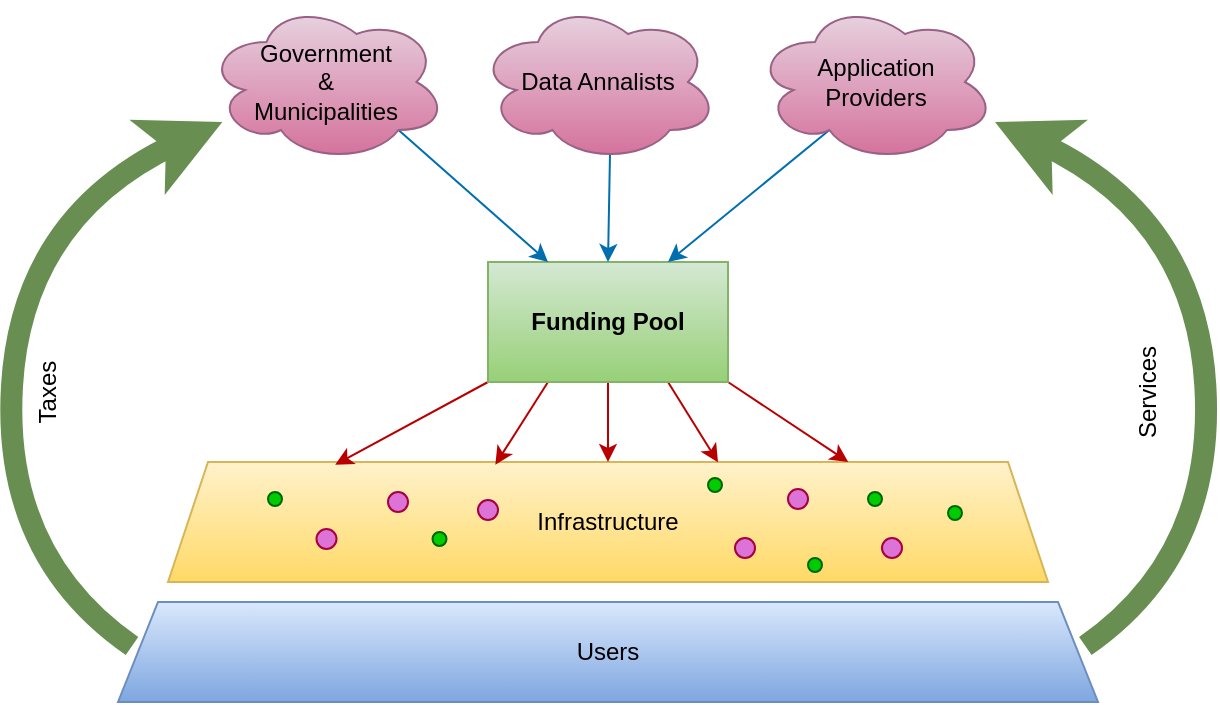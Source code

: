 <mxfile version="21.7.5" type="github">
  <diagram name="Page-1" id="vC63wHf21_1-IpedcLhs">
    <mxGraphModel dx="1063" dy="612" grid="1" gridSize="10" guides="1" tooltips="1" connect="1" arrows="1" fold="1" page="1" pageScale="1" pageWidth="850" pageHeight="1100" math="0" shadow="0">
      <root>
        <mxCell id="0" />
        <mxCell id="1" parent="0" />
        <mxCell id="qNZ7FqDkXa0m-c6XOhDS-5" value="Infrastructure" style="shape=trapezoid;perimeter=trapezoidPerimeter;whiteSpace=wrap;html=1;fixedSize=1;fillColor=#fff2cc;gradientColor=#ffd966;strokeColor=#d6b656;" vertex="1" parent="1">
          <mxGeometry x="210" y="620" width="440" height="60" as="geometry" />
        </mxCell>
        <mxCell id="qNZ7FqDkXa0m-c6XOhDS-1" value="" style="ellipse;whiteSpace=wrap;html=1;aspect=fixed;labelBackgroundColor=default;strokeColor=#006600;fontFamily=Helvetica;fontSize=12;fontColor=#ffffff;fillColor=#00CC00;" vertex="1" parent="1">
          <mxGeometry x="342.25" y="655" width="7" height="7" as="geometry" />
        </mxCell>
        <mxCell id="qNZ7FqDkXa0m-c6XOhDS-2" value="" style="ellipse;whiteSpace=wrap;html=1;aspect=fixed;labelBackgroundColor=default;strokeColor=#A50040;fontFamily=Helvetica;fontSize=12;fontColor=#ffffff;fillColor=#DE73D7;" vertex="1" parent="1">
          <mxGeometry x="320" y="635" width="10" height="10" as="geometry" />
        </mxCell>
        <mxCell id="qNZ7FqDkXa0m-c6XOhDS-7" value="" style="ellipse;whiteSpace=wrap;html=1;aspect=fixed;labelBackgroundColor=default;strokeColor=#A50040;fontFamily=Helvetica;fontSize=12;fontColor=#ffffff;fillColor=#DE73D7;" vertex="1" parent="1">
          <mxGeometry x="520" y="633.5" width="10" height="10" as="geometry" />
        </mxCell>
        <mxCell id="qNZ7FqDkXa0m-c6XOhDS-8" value="" style="ellipse;whiteSpace=wrap;html=1;aspect=fixed;labelBackgroundColor=default;strokeColor=#A50040;fontFamily=Helvetica;fontSize=12;fontColor=#ffffff;fillColor=#DE73D7;" vertex="1" parent="1">
          <mxGeometry x="284.25" y="653.5" width="10" height="10" as="geometry" />
        </mxCell>
        <mxCell id="qNZ7FqDkXa0m-c6XOhDS-9" value="" style="ellipse;whiteSpace=wrap;html=1;aspect=fixed;labelBackgroundColor=default;strokeColor=#A50040;fontFamily=Helvetica;fontSize=12;fontColor=#ffffff;fillColor=#DE73D7;" vertex="1" parent="1">
          <mxGeometry x="567" y="658" width="10" height="10" as="geometry" />
        </mxCell>
        <mxCell id="qNZ7FqDkXa0m-c6XOhDS-10" value="" style="ellipse;whiteSpace=wrap;html=1;aspect=fixed;labelBackgroundColor=default;strokeColor=#A50040;fontFamily=Helvetica;fontSize=12;fontColor=#ffffff;fillColor=#DE73D7;" vertex="1" parent="1">
          <mxGeometry x="493.5" y="658" width="10" height="10" as="geometry" />
        </mxCell>
        <mxCell id="qNZ7FqDkXa0m-c6XOhDS-11" value="" style="ellipse;whiteSpace=wrap;html=1;aspect=fixed;labelBackgroundColor=default;strokeColor=#A50040;fontFamily=Helvetica;fontSize=12;fontColor=#ffffff;fillColor=#DE73D7;" vertex="1" parent="1">
          <mxGeometry x="365" y="639" width="10" height="10" as="geometry" />
        </mxCell>
        <mxCell id="qNZ7FqDkXa0m-c6XOhDS-13" value="" style="ellipse;whiteSpace=wrap;html=1;aspect=fixed;labelBackgroundColor=default;strokeColor=#006600;fontFamily=Helvetica;fontSize=12;fontColor=#ffffff;fillColor=#00CC00;" vertex="1" parent="1">
          <mxGeometry x="600" y="642" width="7" height="7" as="geometry" />
        </mxCell>
        <mxCell id="qNZ7FqDkXa0m-c6XOhDS-14" value="" style="ellipse;whiteSpace=wrap;html=1;aspect=fixed;labelBackgroundColor=default;strokeColor=#006600;fontFamily=Helvetica;fontSize=12;fontColor=#ffffff;fillColor=#00CC00;" vertex="1" parent="1">
          <mxGeometry x="480" y="628" width="7" height="7" as="geometry" />
        </mxCell>
        <mxCell id="qNZ7FqDkXa0m-c6XOhDS-15" value="" style="ellipse;whiteSpace=wrap;html=1;aspect=fixed;labelBackgroundColor=default;strokeColor=#006600;fontFamily=Helvetica;fontSize=12;fontColor=#ffffff;fillColor=#00CC00;" vertex="1" parent="1">
          <mxGeometry x="260" y="635" width="7" height="7" as="geometry" />
        </mxCell>
        <mxCell id="qNZ7FqDkXa0m-c6XOhDS-16" value="" style="ellipse;whiteSpace=wrap;html=1;aspect=fixed;labelBackgroundColor=default;strokeColor=#006600;fontFamily=Helvetica;fontSize=12;fontColor=#ffffff;fillColor=#00CC00;" vertex="1" parent="1">
          <mxGeometry x="530" y="668" width="7" height="7" as="geometry" />
        </mxCell>
        <mxCell id="qNZ7FqDkXa0m-c6XOhDS-17" value="" style="ellipse;whiteSpace=wrap;html=1;aspect=fixed;labelBackgroundColor=default;strokeColor=#006600;fontFamily=Helvetica;fontSize=12;fontColor=#ffffff;fillColor=#00CC00;" vertex="1" parent="1">
          <mxGeometry x="560" y="635" width="7" height="7" as="geometry" />
        </mxCell>
        <mxCell id="qNZ7FqDkXa0m-c6XOhDS-22" value="Users" style="shape=trapezoid;perimeter=trapezoidPerimeter;whiteSpace=wrap;html=1;fixedSize=1;fillColor=#dae8fc;gradientColor=#7ea6e0;strokeColor=#6c8ebf;" vertex="1" parent="1">
          <mxGeometry x="185" y="690" width="490" height="50" as="geometry" />
        </mxCell>
        <mxCell id="qNZ7FqDkXa0m-c6XOhDS-29" style="rounded=0;orthogonalLoop=1;jettySize=auto;html=1;exitX=0;exitY=1;exitDx=0;exitDy=0;entryX=0.19;entryY=0.022;entryDx=0;entryDy=0;entryPerimeter=0;fillColor=#a20025;strokeColor=#B80000;" edge="1" parent="1" source="qNZ7FqDkXa0m-c6XOhDS-28" target="qNZ7FqDkXa0m-c6XOhDS-5">
          <mxGeometry relative="1" as="geometry" />
        </mxCell>
        <mxCell id="qNZ7FqDkXa0m-c6XOhDS-30" style="rounded=0;orthogonalLoop=1;jettySize=auto;html=1;exitX=0.25;exitY=1;exitDx=0;exitDy=0;entryX=0.372;entryY=0.022;entryDx=0;entryDy=0;entryPerimeter=0;fillColor=#a20025;strokeColor=#B80000;" edge="1" parent="1" source="qNZ7FqDkXa0m-c6XOhDS-28" target="qNZ7FqDkXa0m-c6XOhDS-5">
          <mxGeometry relative="1" as="geometry" />
        </mxCell>
        <mxCell id="qNZ7FqDkXa0m-c6XOhDS-31" style="edgeStyle=orthogonalEdgeStyle;rounded=0;orthogonalLoop=1;jettySize=auto;html=1;exitX=0.5;exitY=1;exitDx=0;exitDy=0;entryX=0.5;entryY=0;entryDx=0;entryDy=0;fillColor=#a20025;strokeColor=#B80000;" edge="1" parent="1" source="qNZ7FqDkXa0m-c6XOhDS-28" target="qNZ7FqDkXa0m-c6XOhDS-5">
          <mxGeometry relative="1" as="geometry" />
        </mxCell>
        <mxCell id="qNZ7FqDkXa0m-c6XOhDS-32" style="rounded=0;orthogonalLoop=1;jettySize=auto;html=1;exitX=0.75;exitY=1;exitDx=0;exitDy=0;entryX=0.625;entryY=0.003;entryDx=0;entryDy=0;entryPerimeter=0;fillColor=#a20025;strokeColor=#B80000;" edge="1" parent="1" source="qNZ7FqDkXa0m-c6XOhDS-28" target="qNZ7FqDkXa0m-c6XOhDS-5">
          <mxGeometry relative="1" as="geometry" />
        </mxCell>
        <mxCell id="qNZ7FqDkXa0m-c6XOhDS-33" style="edgeStyle=none;rounded=0;orthogonalLoop=1;jettySize=auto;html=1;exitX=1;exitY=1;exitDx=0;exitDy=0;entryX=0.773;entryY=0;entryDx=0;entryDy=0;entryPerimeter=0;fillColor=#a20025;strokeColor=#B80000;" edge="1" parent="1" source="qNZ7FqDkXa0m-c6XOhDS-28" target="qNZ7FqDkXa0m-c6XOhDS-5">
          <mxGeometry relative="1" as="geometry" />
        </mxCell>
        <mxCell id="qNZ7FqDkXa0m-c6XOhDS-28" value="Funding Pool" style="rounded=0;whiteSpace=wrap;html=1;fillColor=#d5e8d4;gradientColor=#97d077;strokeColor=#82b366;fontStyle=1" vertex="1" parent="1">
          <mxGeometry x="370" y="520" width="120" height="60" as="geometry" />
        </mxCell>
        <mxCell id="qNZ7FqDkXa0m-c6XOhDS-37" style="edgeStyle=none;rounded=0;orthogonalLoop=1;jettySize=auto;html=1;exitX=0.8;exitY=0.8;exitDx=0;exitDy=0;exitPerimeter=0;entryX=0.25;entryY=0;entryDx=0;entryDy=0;fillColor=#1ba1e2;strokeColor=#006EAF;" edge="1" parent="1" source="qNZ7FqDkXa0m-c6XOhDS-34" target="qNZ7FqDkXa0m-c6XOhDS-28">
          <mxGeometry relative="1" as="geometry" />
        </mxCell>
        <mxCell id="qNZ7FqDkXa0m-c6XOhDS-34" value="Government&lt;br&gt;&amp;amp;&lt;br&gt;Municipalities" style="ellipse;shape=cloud;whiteSpace=wrap;html=1;fillColor=#e6d0de;gradientColor=#d5739d;strokeColor=#996185;" vertex="1" parent="1">
          <mxGeometry x="229.25" y="390" width="120" height="80" as="geometry" />
        </mxCell>
        <mxCell id="qNZ7FqDkXa0m-c6XOhDS-38" style="edgeStyle=none;rounded=0;orthogonalLoop=1;jettySize=auto;html=1;exitX=0.55;exitY=0.95;exitDx=0;exitDy=0;exitPerimeter=0;entryX=0.5;entryY=0;entryDx=0;entryDy=0;fillColor=#1ba1e2;strokeColor=#006EAF;" edge="1" parent="1" source="qNZ7FqDkXa0m-c6XOhDS-35" target="qNZ7FqDkXa0m-c6XOhDS-28">
          <mxGeometry relative="1" as="geometry" />
        </mxCell>
        <mxCell id="qNZ7FqDkXa0m-c6XOhDS-35" value="Data Annalists" style="ellipse;shape=cloud;whiteSpace=wrap;html=1;fillColor=#e6d0de;gradientColor=#d5739d;strokeColor=#996185;" vertex="1" parent="1">
          <mxGeometry x="365" y="390" width="120" height="80" as="geometry" />
        </mxCell>
        <mxCell id="qNZ7FqDkXa0m-c6XOhDS-39" style="edgeStyle=none;rounded=0;orthogonalLoop=1;jettySize=auto;html=1;exitX=0.31;exitY=0.8;exitDx=0;exitDy=0;exitPerimeter=0;entryX=0.75;entryY=0;entryDx=0;entryDy=0;fillColor=#1ba1e2;strokeColor=#006EAF;" edge="1" parent="1" source="qNZ7FqDkXa0m-c6XOhDS-36" target="qNZ7FqDkXa0m-c6XOhDS-28">
          <mxGeometry relative="1" as="geometry" />
        </mxCell>
        <mxCell id="qNZ7FqDkXa0m-c6XOhDS-36" value="Application&lt;br&gt;Providers" style="ellipse;shape=cloud;whiteSpace=wrap;html=1;fillColor=#e6d0de;gradientColor=#d5739d;strokeColor=#996185;" vertex="1" parent="1">
          <mxGeometry x="503.5" y="390" width="120" height="80" as="geometry" />
        </mxCell>
        <mxCell id="qNZ7FqDkXa0m-c6XOhDS-49" value="" style="curved=1;endArrow=classic;html=1;rounded=0;strokeWidth=11;exitX=0;exitY=0.5;exitDx=0;exitDy=0;fillColor=#d5e8d4;gradientColor=#97d077;strokeColor=#688F51;" edge="1" parent="1">
          <mxGeometry width="50" height="50" relative="1" as="geometry">
            <mxPoint x="192" y="712" as="sourcePoint" />
            <mxPoint x="237.168" y="450.007" as="targetPoint" />
            <Array as="points">
              <mxPoint x="127" y="667" />
              <mxPoint x="137" y="497" />
            </Array>
          </mxGeometry>
        </mxCell>
        <mxCell id="qNZ7FqDkXa0m-c6XOhDS-50" value="" style="curved=1;endArrow=classic;html=1;rounded=0;strokeWidth=11;exitX=0;exitY=0.5;exitDx=0;exitDy=0;fillColor=#d5e8d4;strokeColor=#688F51;gradientColor=#97d077;" edge="1" parent="1">
          <mxGeometry width="50" height="50" relative="1" as="geometry">
            <mxPoint x="668.668" y="712.0" as="sourcePoint" />
            <mxPoint x="623.5" y="450.007" as="targetPoint" />
            <Array as="points">
              <mxPoint x="733.668" y="667.0" />
              <mxPoint x="723.668" y="497.0" />
            </Array>
          </mxGeometry>
        </mxCell>
        <mxCell id="qNZ7FqDkXa0m-c6XOhDS-53" value="Taxes" style="text;html=1;strokeColor=none;fillColor=none;align=center;verticalAlign=middle;whiteSpace=wrap;rounded=0;rotation=-90;fontStyle=0" vertex="1" parent="1">
          <mxGeometry x="120" y="570" width="60" height="30" as="geometry" />
        </mxCell>
        <mxCell id="qNZ7FqDkXa0m-c6XOhDS-54" value="Services" style="text;html=1;strokeColor=none;fillColor=none;align=center;verticalAlign=middle;whiteSpace=wrap;rounded=0;rotation=-90;fontStyle=0" vertex="1" parent="1">
          <mxGeometry x="660" y="570" width="80" height="30" as="geometry" />
        </mxCell>
      </root>
    </mxGraphModel>
  </diagram>
</mxfile>
